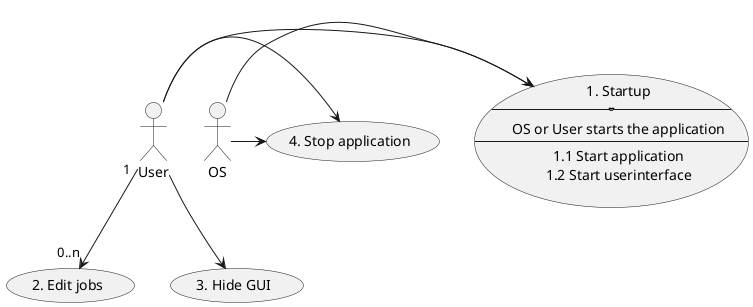 @startuml

:User: as User
:OS: as OS

usecase Startup as "1. Startup
---------
OS or User starts the application
--
1.1 Start application
1.2 Start userinterface
"

(2. Edit jobs) as edit

(3. Hide GUI) as close
(4. Stop application) as stop

User -> Startup
OS -> Startup

OS -> stop
User -> stop


User "1" --> "0..n" edit

User --> close

@enduml
